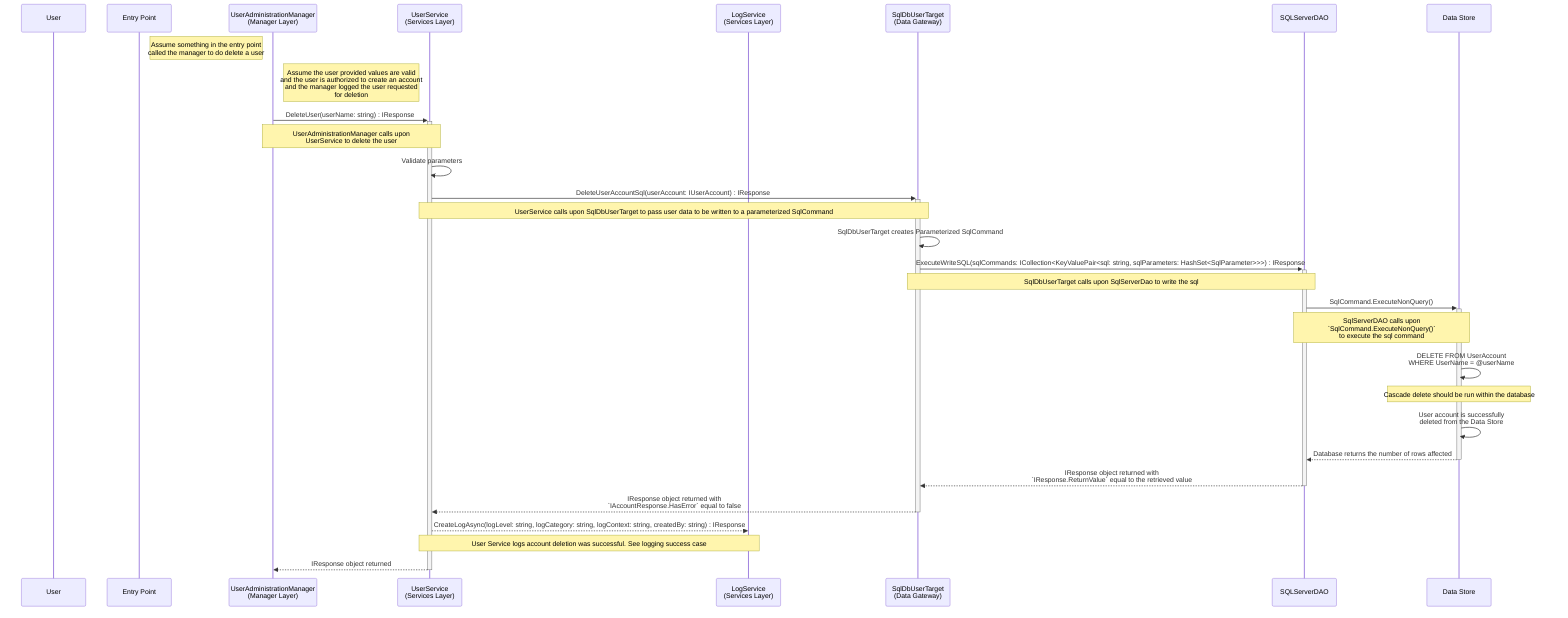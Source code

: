 sequenceDiagram
participant u as User
participant e as Entry Point
participant usm as UserAdministrationManager<br>(Manager Layer)
participant uc as UserService<br>(Services Layer)
participant ll as LogService<br>(Services Layer) 
participant dg as SqlDbUserTarget<br>(Data Gateway)
participant da as SQLServerDAO
participant ds as Data Store

Note Right of e: Assume something in the entry point<br>called the manager to do delete a user
Note Right of usm: Assume the user provided values are valid<br>and the user is authorized to create an account<br>and the manager logged the user requested<br>for deletion

usm->>+uc: DeleteUser(userName: string) : IResponse
    Note over usm,uc: UserAdministrationManager calls upon<br>UserService to delete the user

uc->>uc: Validate parameters

# delete the user
uc->>+dg: DeleteUserAccountSql(userAccount: IUserAccount) : IResponse
    Note over uc,dg: UserService calls upon SqlDbUserTarget to pass user data to be written to a parameterized SqlCommand

dg->>dg: SqlDbUserTarget creates Parameterized SqlCommand

dg->>+da: ExecuteWriteSQL(sqlCommands: ICollection<KeyValuePair<sql: string, sqlParameters: HashSet<SqlParameter>>>) : IResponse
    Note over dg,da: SqlDbUserTarget calls upon SqlServerDao to write the sql

da->>+ds: SqlCommand.ExecuteNonQuery()
    Note over da,ds: SqlServerDAO calls upon<br>`SqlCommand.ExecuteNonQuery()`<br>to execute the sql command

ds->>ds: DELETE FROM UserAccount<br>WHERE UserName = @userName
    Note over ds,ds: Cascade delete should be run within the database

ds->>ds: User account is successfully<br>deleted from the Data Store

ds-->>-da: Database returns the number of rows affected

da-->>-dg: IResponse object returned with<br>`IResponse.ReturnValue` equal to the retrieved value

dg-->>-uc: IResponse object returned with<br>`IAccountResponse.HasError` equal to false

uc-->>ll: CreateLogAsync(logLevel: string, logCategory: string, logContext: string, createdBy: string) : IResponse
    Note over uc,ll: User Service logs account deletion was successful. See logging success case

uc-->>-usm: IResponse object returned
# Write log that user was successfully deleted
